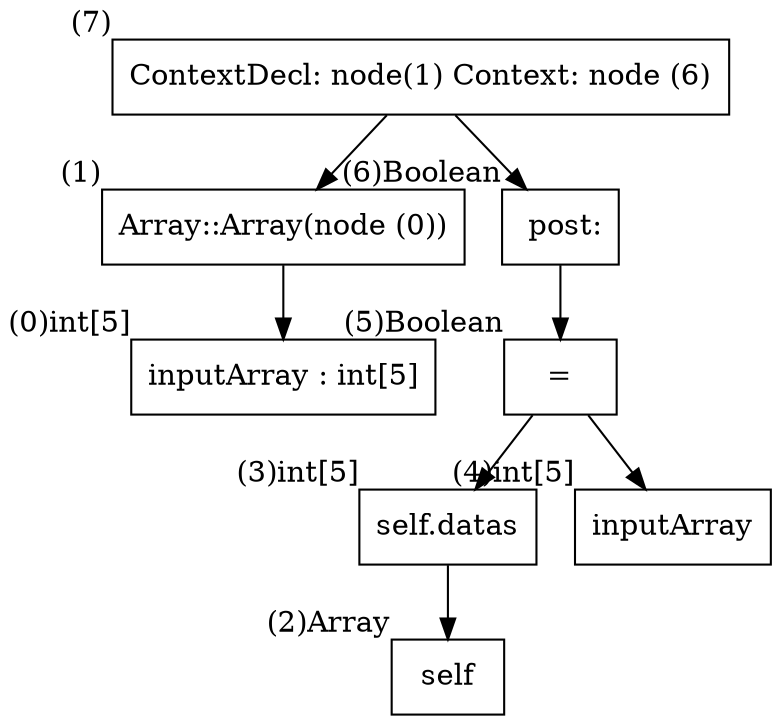 digraph AST {
  node [shape=box];
  n7 [label="ContextDecl: node(1) Context: node (6)", xlabel="(7)"];
  n7 -> n1;
  n7 -> n6;
  n1 [label="Array::Array(node (0))", xlabel="(1)"];
  n1 -> n0;
  n6 [label=" post:", xlabel="(6)Boolean"];
  n6 -> n5;
  n0 [label="inputArray : int[5]", xlabel="(0)int[5]"];
  n5 [label="=", xlabel="(5)Boolean"];
  n5 -> n3;
  n5 -> n4;
  n3 [label="self.datas", xlabel="(3)int[5]"];
  n3 -> n2;
  n4 [label="inputArray", xlabel="(4)int[5]"];
  n2 [label="self", xlabel="(2)Array"];
}
